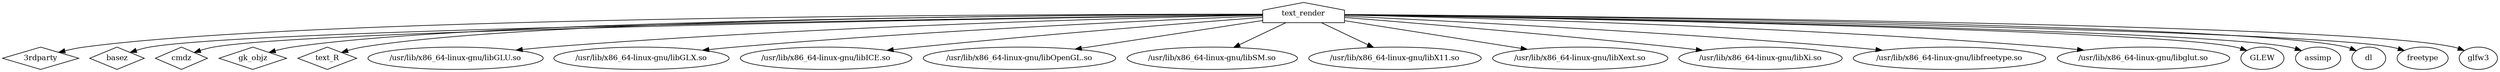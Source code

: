 digraph "GG" {
node [
  fontsize = "12"
];
    "node6" [ label="3rdparty" shape="diamond"];
    "node1" [ label="basez" shape="diamond"];
    "node4" [ label="cmdz" shape="diamond"];
    "node5" [ label="gk_objz" shape="diamond"];
    "node7" [ label="text_R" shape="diamond"];
    "node3" [ label="text_render" shape="house"];
    "node14" [ label="/usr/lib/x86_64-linux-gnu/libGLU.so" shape="ellipse"];
    "node3" -> "node14" // text_render -> /usr/lib/x86_64-linux-gnu/libGLU.so
    "node13" [ label="/usr/lib/x86_64-linux-gnu/libGLX.so" shape="ellipse"];
    "node3" -> "node13" // text_render -> /usr/lib/x86_64-linux-gnu/libGLX.so
    "node20" [ label="/usr/lib/x86_64-linux-gnu/libICE.so" shape="ellipse"];
    "node3" -> "node20" // text_render -> /usr/lib/x86_64-linux-gnu/libICE.so
    "node12" [ label="/usr/lib/x86_64-linux-gnu/libOpenGL.so" shape="ellipse"];
    "node3" -> "node12" // text_render -> /usr/lib/x86_64-linux-gnu/libOpenGL.so
    "node19" [ label="/usr/lib/x86_64-linux-gnu/libSM.so" shape="ellipse"];
    "node3" -> "node19" // text_render -> /usr/lib/x86_64-linux-gnu/libSM.so
    "node21" [ label="/usr/lib/x86_64-linux-gnu/libX11.so" shape="ellipse"];
    "node3" -> "node21" // text_render -> /usr/lib/x86_64-linux-gnu/libX11.so
    "node22" [ label="/usr/lib/x86_64-linux-gnu/libXext.so" shape="ellipse"];
    "node3" -> "node22" // text_render -> /usr/lib/x86_64-linux-gnu/libXext.so
    "node18" [ label="/usr/lib/x86_64-linux-gnu/libXi.so" shape="ellipse"];
    "node3" -> "node18" // text_render -> /usr/lib/x86_64-linux-gnu/libXi.so
    "node16" [ label="/usr/lib/x86_64-linux-gnu/libfreetype.so" shape="ellipse"];
    "node3" -> "node16" // text_render -> /usr/lib/x86_64-linux-gnu/libfreetype.so
    "node17" [ label="/usr/lib/x86_64-linux-gnu/libglut.so" shape="ellipse"];
    "node3" -> "node17" // text_render -> /usr/lib/x86_64-linux-gnu/libglut.so
    "node3" -> "node6" // text_render -> 3rdparty
    "node10" [ label="GLEW" shape="ellipse"];
    "node3" -> "node10" // text_render -> GLEW
    "node9" [ label="assimp" shape="ellipse"];
    "node3" -> "node9" // text_render -> assimp
    "node3" -> "node1" // text_render -> basez
    "node3" -> "node4" // text_render -> cmdz
    "node15" [ label="dl" shape="ellipse"];
    "node3" -> "node15" // text_render -> dl
    "node11" [ label="freetype" shape="ellipse"];
    "node3" -> "node11" // text_render -> freetype
    "node3" -> "node5" // text_render -> gk_objz
    "node8" [ label="glfw3" shape="ellipse"];
    "node3" -> "node8" // text_render -> glfw3
    "node3" -> "node7" // text_render -> text_R
}
